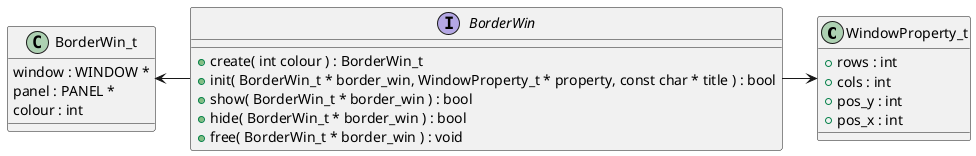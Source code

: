 @startuml
'https://plantuml.com/class-diagram

class WindowProperty_t {
    + rows : int
    + cols : int
    + pos_y : int
    + pos_x : int
}

class BorderWin_t {
    window : WINDOW *
    panel : PANEL *
    colour : int
}

interface BorderWin {
    + create( int colour ) : BorderWin_t
    + init( BorderWin_t * border_win, WindowProperty_t * property, const char * title ) : bool
    + show( BorderWin_t * border_win ) : bool
    + hide( BorderWin_t * border_win ) : bool
    + free( BorderWin_t * border_win ) : void
}

BorderWin -left-> BorderWin_t
BorderWin -right-> WindowProperty_t

@enduml